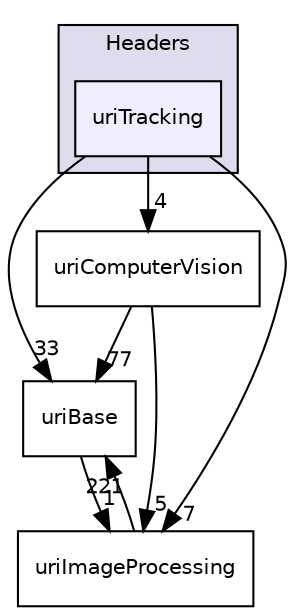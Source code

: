digraph "uriTracking" {
  compound=true
  node [ fontsize="10", fontname="Helvetica"];
  edge [ labelfontsize="10", labelfontname="Helvetica"];
  subgraph clusterdir_3ed09e8ce6640af79318ee4a8db1ede0 {
    graph [ bgcolor="#ddddee", pencolor="black", label="Headers" fontname="Helvetica", fontsize="10", URL="dir_3ed09e8ce6640af79318ee4a8db1ede0.html"]
  dir_09796ff41bbcce730e2f3a272b4d6d09 [shape=box, label="uriTracking", style="filled", fillcolor="#eeeeff", pencolor="black", URL="dir_09796ff41bbcce730e2f3a272b4d6d09.html"];
  }
  dir_26171669b93c5a18bd4e2e3169ff538c [shape=box label="uriBase" URL="dir_26171669b93c5a18bd4e2e3169ff538c.html"];
  dir_1190fe17315928a0bee843d36c1bc1b1 [shape=box label="uriComputerVision" URL="dir_1190fe17315928a0bee843d36c1bc1b1.html"];
  dir_fbc5c5a5e1e5e84da185fb20d18dfe0d [shape=box label="uriImageProcessing" URL="dir_fbc5c5a5e1e5e84da185fb20d18dfe0d.html"];
  dir_26171669b93c5a18bd4e2e3169ff538c->dir_fbc5c5a5e1e5e84da185fb20d18dfe0d [headlabel="1", labeldistance=1.5 headhref="dir_000032_000009.html"];
  dir_1190fe17315928a0bee843d36c1bc1b1->dir_26171669b93c5a18bd4e2e3169ff538c [headlabel="77", labeldistance=1.5 headhref="dir_000011_000032.html"];
  dir_1190fe17315928a0bee843d36c1bc1b1->dir_fbc5c5a5e1e5e84da185fb20d18dfe0d [headlabel="5", labeldistance=1.5 headhref="dir_000011_000009.html"];
  dir_fbc5c5a5e1e5e84da185fb20d18dfe0d->dir_26171669b93c5a18bd4e2e3169ff538c [headlabel="221", labeldistance=1.5 headhref="dir_000009_000032.html"];
  dir_09796ff41bbcce730e2f3a272b4d6d09->dir_26171669b93c5a18bd4e2e3169ff538c [headlabel="33", labeldistance=1.5 headhref="dir_000022_000032.html"];
  dir_09796ff41bbcce730e2f3a272b4d6d09->dir_1190fe17315928a0bee843d36c1bc1b1 [headlabel="4", labeldistance=1.5 headhref="dir_000022_000011.html"];
  dir_09796ff41bbcce730e2f3a272b4d6d09->dir_fbc5c5a5e1e5e84da185fb20d18dfe0d [headlabel="7", labeldistance=1.5 headhref="dir_000022_000009.html"];
}
